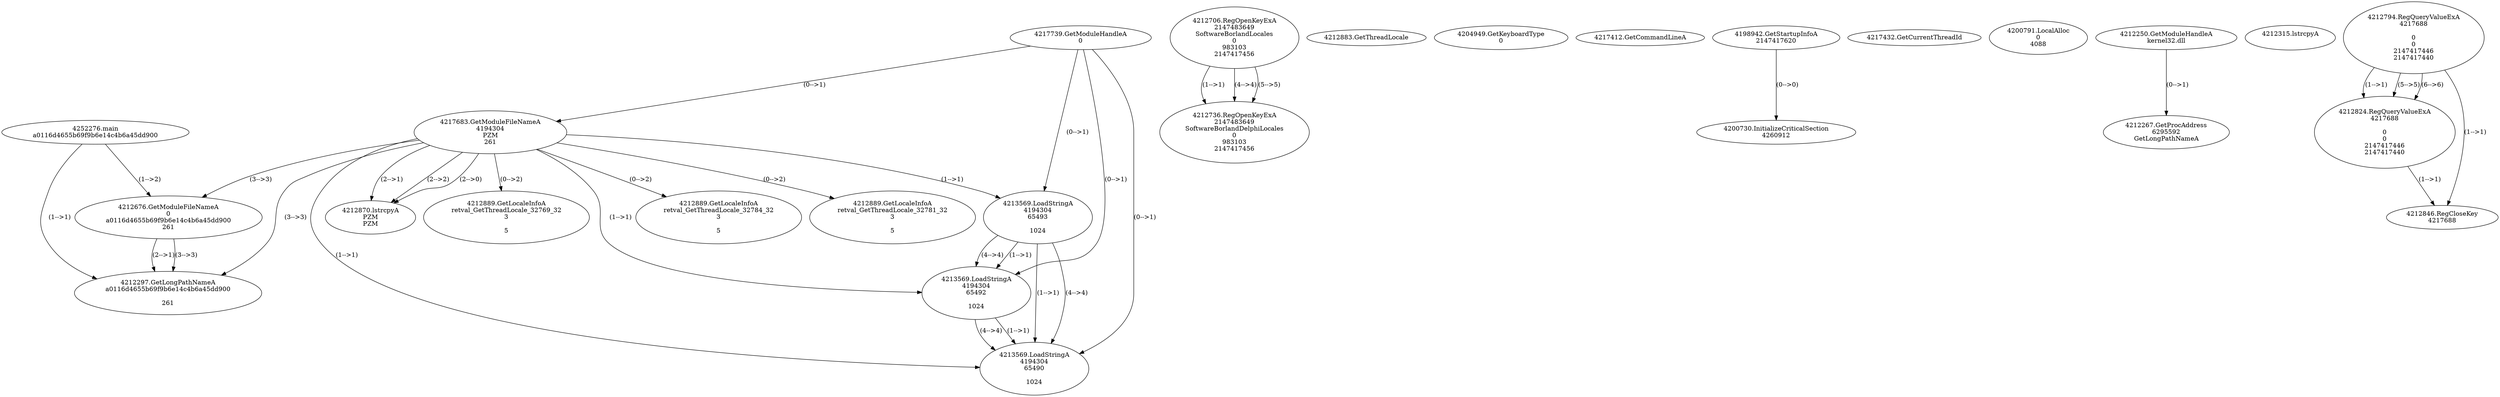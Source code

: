 // Global SCDG with merge call
digraph {
	0 [label="4252276.main
a0116d4655b69f9b6e14c4b6a45dd900"]
	1 [label="4217739.GetModuleHandleA
0"]
	2 [label="4217683.GetModuleFileNameA
4194304
PZM
261"]
	1 -> 2 [label="(0-->1)"]
	3 [label="4212676.GetModuleFileNameA
0
a0116d4655b69f9b6e14c4b6a45dd900
261"]
	0 -> 3 [label="(1-->2)"]
	2 -> 3 [label="(3-->3)"]
	4 [label="4212706.RegOpenKeyExA
2147483649
Software\Borland\Locales
0
983103
2147417456"]
	5 [label="4212736.RegOpenKeyExA
2147483649
Software\Borland\Delphi\Locales
0
983103
2147417456"]
	4 -> 5 [label="(1-->1)"]
	4 -> 5 [label="(4-->4)"]
	4 -> 5 [label="(5-->5)"]
	6 [label="4212870.lstrcpyA
PZM
PZM"]
	2 -> 6 [label="(2-->1)"]
	2 -> 6 [label="(2-->2)"]
	2 -> 6 [label="(2-->0)"]
	7 [label="4212883.GetThreadLocale
"]
	8 [label="4212889.GetLocaleInfoA
retval_GetThreadLocale_32769_32
3

5"]
	2 -> 8 [label="(0-->2)"]
	9 [label="4204949.GetKeyboardType
0"]
	10 [label="4217412.GetCommandLineA
"]
	11 [label="4198942.GetStartupInfoA
2147417620"]
	12 [label="4217432.GetCurrentThreadId
"]
	13 [label="4213569.LoadStringA
4194304
65493

1024"]
	1 -> 13 [label="(0-->1)"]
	2 -> 13 [label="(1-->1)"]
	14 [label="4200730.InitializeCriticalSection
4260912"]
	11 -> 14 [label="(0-->0)"]
	15 [label="4200791.LocalAlloc
0
4088"]
	16 [label="4212250.GetModuleHandleA
kernel32.dll"]
	17 [label="4212267.GetProcAddress
6295592
GetLongPathNameA"]
	16 -> 17 [label="(0-->1)"]
	18 [label="4212297.GetLongPathNameA
a0116d4655b69f9b6e14c4b6a45dd900

261"]
	0 -> 18 [label="(1-->1)"]
	3 -> 18 [label="(2-->1)"]
	2 -> 18 [label="(3-->3)"]
	3 -> 18 [label="(3-->3)"]
	19 [label="4212315.lstrcpyA

"]
	20 [label="4212794.RegQueryValueExA
4217688

0
0
2147417446
2147417440"]
	21 [label="4212824.RegQueryValueExA
4217688

0
0
2147417446
2147417440"]
	20 -> 21 [label="(1-->1)"]
	20 -> 21 [label="(5-->5)"]
	20 -> 21 [label="(6-->6)"]
	22 [label="4212846.RegCloseKey
4217688"]
	20 -> 22 [label="(1-->1)"]
	21 -> 22 [label="(1-->1)"]
	23 [label="4212889.GetLocaleInfoA
retval_GetThreadLocale_32784_32
3

5"]
	2 -> 23 [label="(0-->2)"]
	24 [label="4213569.LoadStringA
4194304
65492

1024"]
	1 -> 24 [label="(0-->1)"]
	2 -> 24 [label="(1-->1)"]
	13 -> 24 [label="(1-->1)"]
	13 -> 24 [label="(4-->4)"]
	25 [label="4212889.GetLocaleInfoA
retval_GetThreadLocale_32781_32
3

5"]
	2 -> 25 [label="(0-->2)"]
	26 [label="4213569.LoadStringA
4194304
65490

1024"]
	1 -> 26 [label="(0-->1)"]
	2 -> 26 [label="(1-->1)"]
	13 -> 26 [label="(1-->1)"]
	24 -> 26 [label="(1-->1)"]
	13 -> 26 [label="(4-->4)"]
	24 -> 26 [label="(4-->4)"]
}
